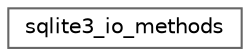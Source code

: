 digraph "Gráfico de Hierarquia de Classes"
{
 // LATEX_PDF_SIZE
  bgcolor="transparent";
  edge [fontname=Helvetica,fontsize=10,labelfontname=Helvetica,labelfontsize=10];
  node [fontname=Helvetica,fontsize=10,shape=box,height=0.2,width=0.4];
  rankdir="LR";
  Node0 [id="Node000000",label="sqlite3_io_methods",height=0.2,width=0.4,color="grey40", fillcolor="white", style="filled",URL="$structsqlite3__io__methods.html",tooltip=" "];
}
